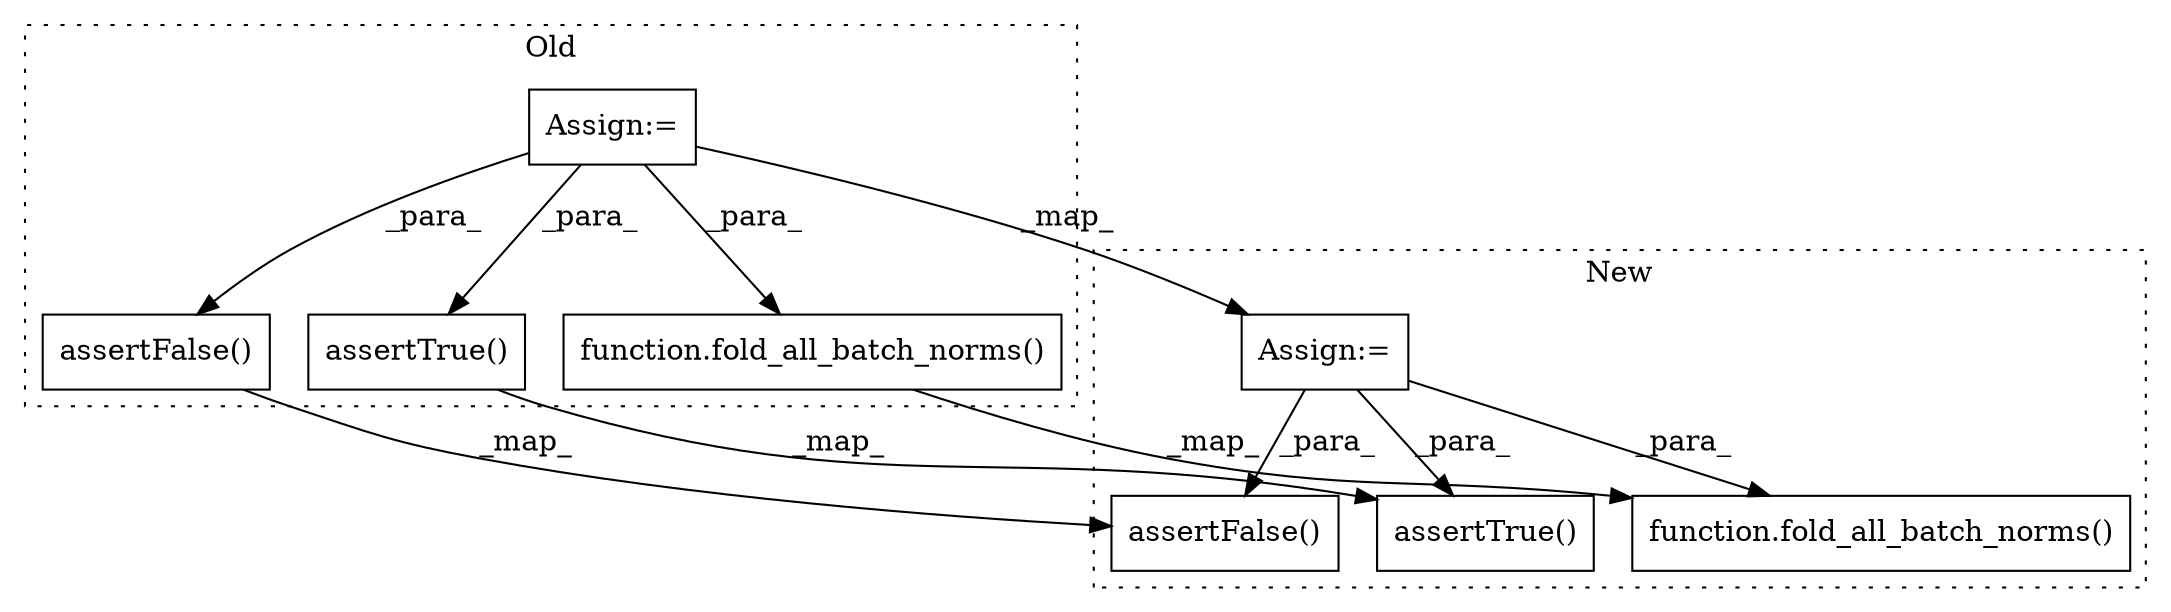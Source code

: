 digraph G {
subgraph cluster0 {
1 [label="assertFalse()" a="75" s="38066,38138" l="17,1" shape="box"];
3 [label="Assign:=" a="68" s="37714" l="3" shape="box"];
6 [label="assertTrue()" a="75" s="38148,38222" l="16,1" shape="box"];
8 [label="function.fold_all_batch_norms()" a="75" s="37982,38008" l="21,1" shape="box"];
label = "Old";
style="dotted";
}
subgraph cluster1 {
2 [label="assertFalse()" a="75" s="38326,38398" l="17,1" shape="box"];
4 [label="Assign:=" a="68" s="37946" l="3" shape="box"];
5 [label="assertTrue()" a="75" s="38412,38486" l="16,1" shape="box"];
7 [label="function.fold_all_batch_norms()" a="75" s="38234,38260" l="21,1" shape="box"];
label = "New";
style="dotted";
}
1 -> 2 [label="_map_"];
3 -> 1 [label="_para_"];
3 -> 6 [label="_para_"];
3 -> 4 [label="_map_"];
3 -> 8 [label="_para_"];
4 -> 5 [label="_para_"];
4 -> 7 [label="_para_"];
4 -> 2 [label="_para_"];
6 -> 5 [label="_map_"];
8 -> 7 [label="_map_"];
}